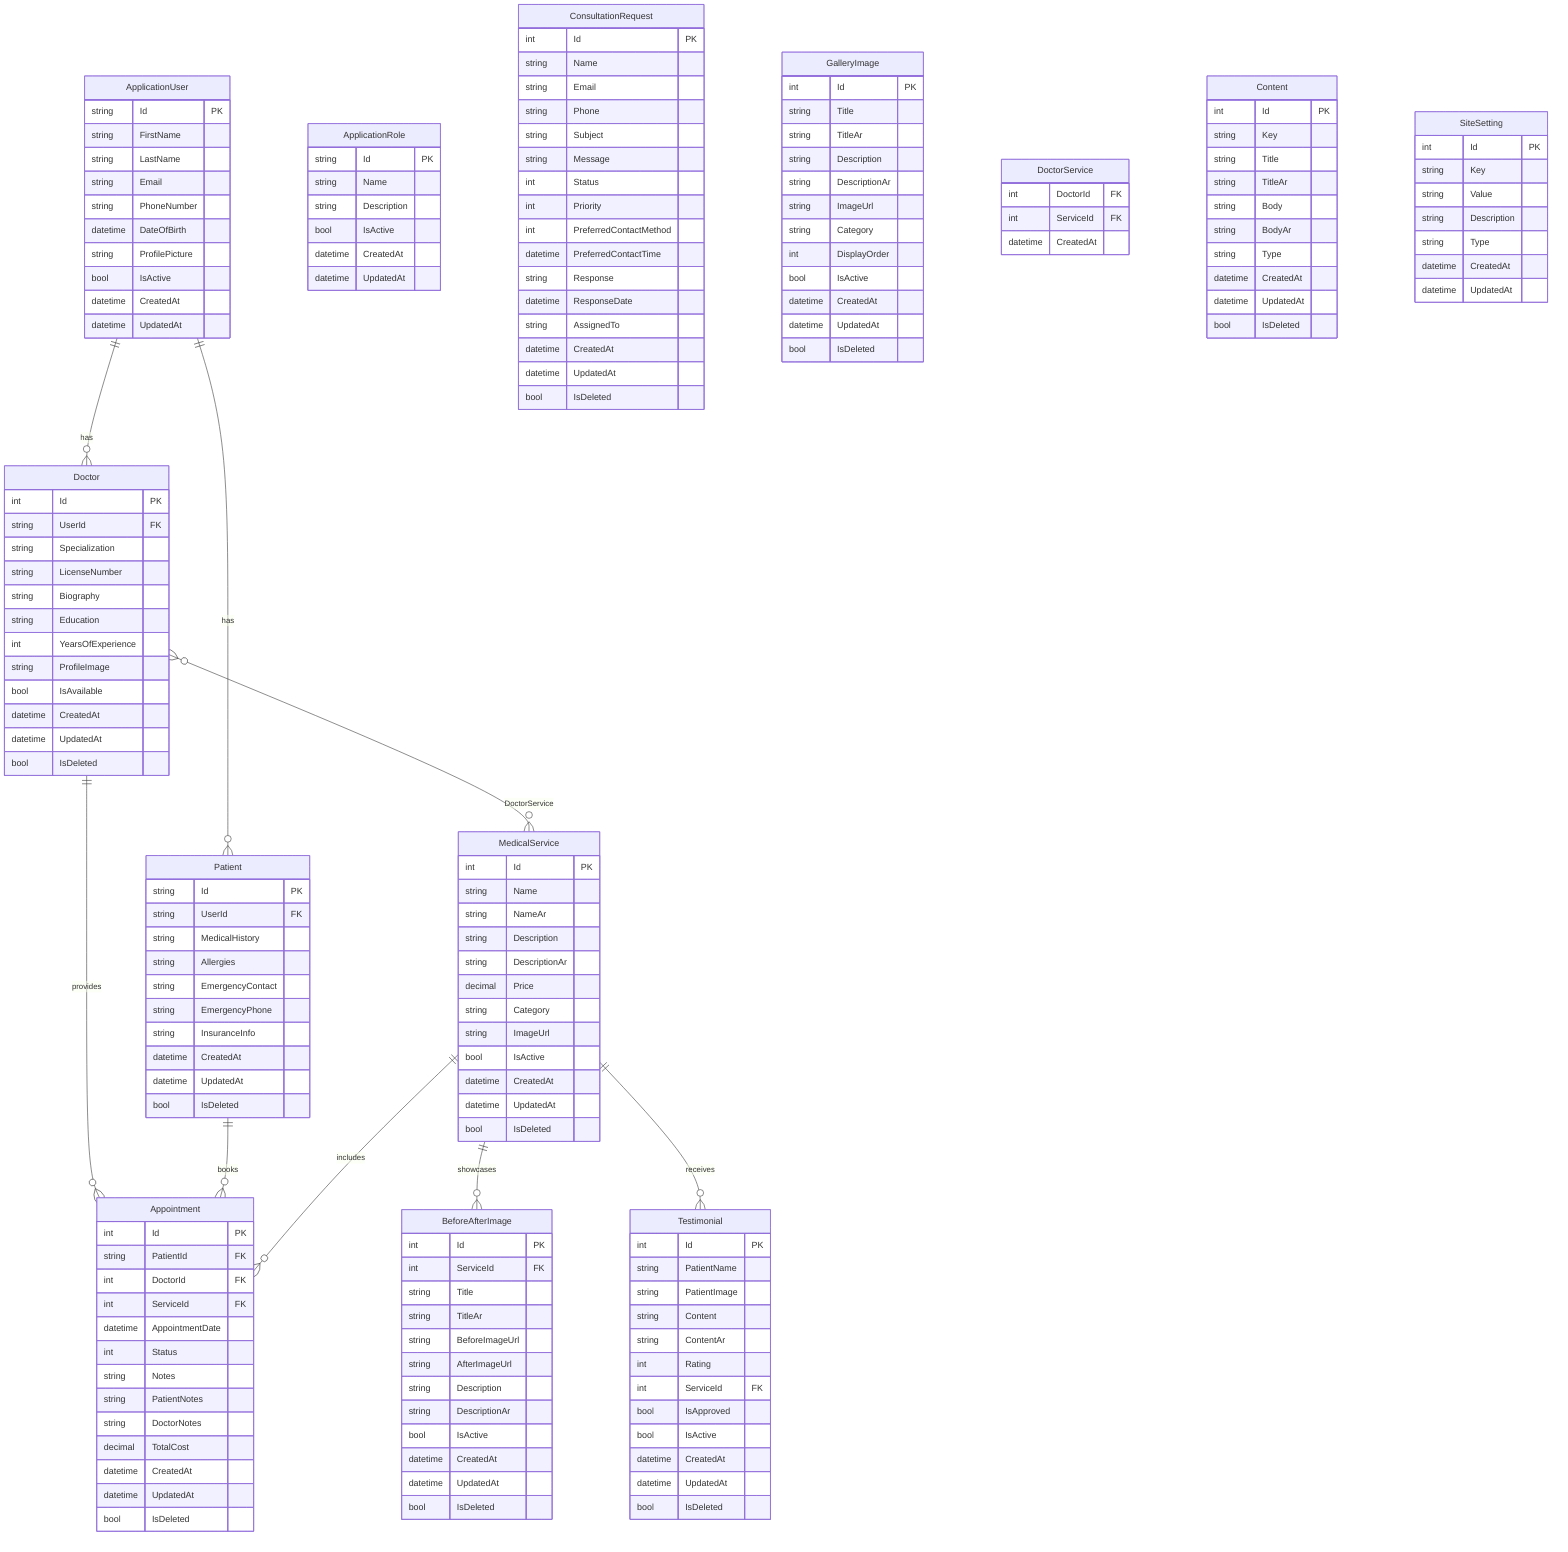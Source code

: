 erDiagram
    ApplicationUser {
        string Id PK
        string FirstName
        string LastName
        string Email
        string PhoneNumber
        datetime DateOfBirth
        string ProfilePicture
        bool IsActive
        datetime CreatedAt
        datetime UpdatedAt
    }

    ApplicationRole {
        string Id PK
        string Name
        string Description
        bool IsActive
        datetime CreatedAt
        datetime UpdatedAt
    }

    Doctor {
        int Id PK
        string UserId FK
        string Specialization
        string LicenseNumber
        string Biography
        string Education
        int YearsOfExperience
        string ProfileImage
        bool IsAvailable
        datetime CreatedAt
        datetime UpdatedAt
        bool IsDeleted
    }

    Patient {
        string Id PK
        string UserId FK
        string MedicalHistory
        string Allergies
        string EmergencyContact
        string EmergencyPhone
        string InsuranceInfo
        datetime CreatedAt
        datetime UpdatedAt
        bool IsDeleted
    }

    MedicalService {
        int Id PK
        string Name
        string NameAr
        string Description
        string DescriptionAr
        decimal Price
        string Category
        string ImageUrl
        bool IsActive
        datetime CreatedAt
        datetime UpdatedAt
        bool IsDeleted
    }

    Appointment {
        int Id PK
        string PatientId FK
        int DoctorId FK
        int ServiceId FK
        datetime AppointmentDate
        int Status
        string Notes
        string PatientNotes
        string DoctorNotes
        decimal TotalCost
        datetime CreatedAt
        datetime UpdatedAt
        bool IsDeleted
    }

    ConsultationRequest {
        int Id PK
        string Name
        string Email
        string Phone
        string Subject
        string Message
        int Status
        int Priority
        int PreferredContactMethod
        datetime PreferredContactTime
        string Response
        datetime ResponseDate
        string AssignedTo
        datetime CreatedAt
        datetime UpdatedAt
        bool IsDeleted
    }

    GalleryImage {
        int Id PK
        string Title
        string TitleAr
        string Description
        string DescriptionAr
        string ImageUrl
        string Category
        int DisplayOrder
        bool IsActive
        datetime CreatedAt
        datetime UpdatedAt
        bool IsDeleted
    }

    BeforeAfterImage {
        int Id PK
        int ServiceId FK
        string Title
        string TitleAr
        string BeforeImageUrl
        string AfterImageUrl
        string Description
        string DescriptionAr
        bool IsActive
        datetime CreatedAt
        datetime UpdatedAt
        bool IsDeleted
    }

    Testimonial {
        int Id PK
        string PatientName
        string PatientImage
        string Content
        string ContentAr
        int Rating
        int ServiceId FK
        bool IsApproved
        bool IsActive
        datetime CreatedAt
        datetime UpdatedAt
        bool IsDeleted
    }

    DoctorService {
        int DoctorId FK
        int ServiceId FK
        datetime CreatedAt
    }

    Content {
        int Id PK
        string Key
        string Title
        string TitleAr
        string Body
        string BodyAr
        string Type
        datetime CreatedAt
        datetime UpdatedAt
        bool IsDeleted
    }

    SiteSetting {
        int Id PK
        string Key
        string Value
        string Description
        string Type
        datetime CreatedAt
        datetime UpdatedAt
    }

    %% Relationships
    ApplicationUser ||--o{ Doctor : "has"
    ApplicationUser ||--o{ Patient : "has"
    
    Doctor ||--o{ Appointment : "provides"
    Patient ||--o{ Appointment : "books"
    MedicalService ||--o{ Appointment : "includes"
    
    Doctor }o--o{ MedicalService : "DoctorService"
    
    MedicalService ||--o{ BeforeAfterImage : "showcases"
    MedicalService ||--o{ Testimonial : "receives"